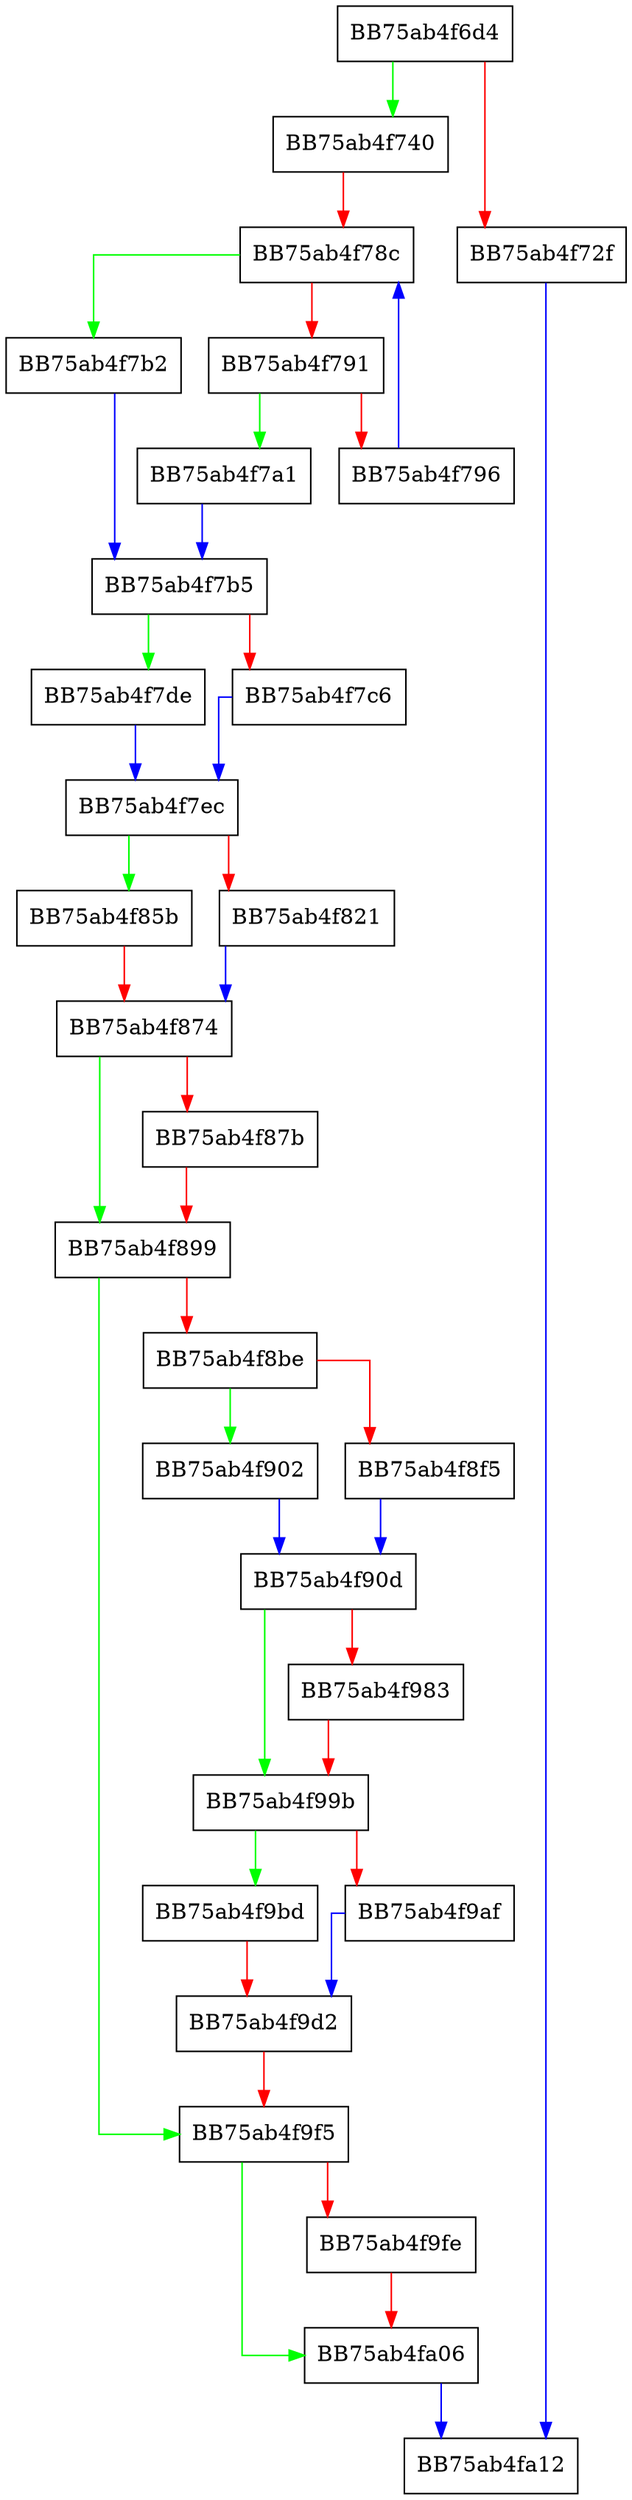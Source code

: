 digraph generateWithRecursiveQuery {
  node [shape="box"];
  graph [splines=ortho];
  BB75ab4f6d4 -> BB75ab4f740 [color="green"];
  BB75ab4f6d4 -> BB75ab4f72f [color="red"];
  BB75ab4f72f -> BB75ab4fa12 [color="blue"];
  BB75ab4f740 -> BB75ab4f78c [color="red"];
  BB75ab4f78c -> BB75ab4f7b2 [color="green"];
  BB75ab4f78c -> BB75ab4f791 [color="red"];
  BB75ab4f791 -> BB75ab4f7a1 [color="green"];
  BB75ab4f791 -> BB75ab4f796 [color="red"];
  BB75ab4f796 -> BB75ab4f78c [color="blue"];
  BB75ab4f7a1 -> BB75ab4f7b5 [color="blue"];
  BB75ab4f7b2 -> BB75ab4f7b5 [color="blue"];
  BB75ab4f7b5 -> BB75ab4f7de [color="green"];
  BB75ab4f7b5 -> BB75ab4f7c6 [color="red"];
  BB75ab4f7c6 -> BB75ab4f7ec [color="blue"];
  BB75ab4f7de -> BB75ab4f7ec [color="blue"];
  BB75ab4f7ec -> BB75ab4f85b [color="green"];
  BB75ab4f7ec -> BB75ab4f821 [color="red"];
  BB75ab4f821 -> BB75ab4f874 [color="blue"];
  BB75ab4f85b -> BB75ab4f874 [color="red"];
  BB75ab4f874 -> BB75ab4f899 [color="green"];
  BB75ab4f874 -> BB75ab4f87b [color="red"];
  BB75ab4f87b -> BB75ab4f899 [color="red"];
  BB75ab4f899 -> BB75ab4f9f5 [color="green"];
  BB75ab4f899 -> BB75ab4f8be [color="red"];
  BB75ab4f8be -> BB75ab4f902 [color="green"];
  BB75ab4f8be -> BB75ab4f8f5 [color="red"];
  BB75ab4f8f5 -> BB75ab4f90d [color="blue"];
  BB75ab4f902 -> BB75ab4f90d [color="blue"];
  BB75ab4f90d -> BB75ab4f99b [color="green"];
  BB75ab4f90d -> BB75ab4f983 [color="red"];
  BB75ab4f983 -> BB75ab4f99b [color="red"];
  BB75ab4f99b -> BB75ab4f9bd [color="green"];
  BB75ab4f99b -> BB75ab4f9af [color="red"];
  BB75ab4f9af -> BB75ab4f9d2 [color="blue"];
  BB75ab4f9bd -> BB75ab4f9d2 [color="red"];
  BB75ab4f9d2 -> BB75ab4f9f5 [color="red"];
  BB75ab4f9f5 -> BB75ab4fa06 [color="green"];
  BB75ab4f9f5 -> BB75ab4f9fe [color="red"];
  BB75ab4f9fe -> BB75ab4fa06 [color="red"];
  BB75ab4fa06 -> BB75ab4fa12 [color="blue"];
}